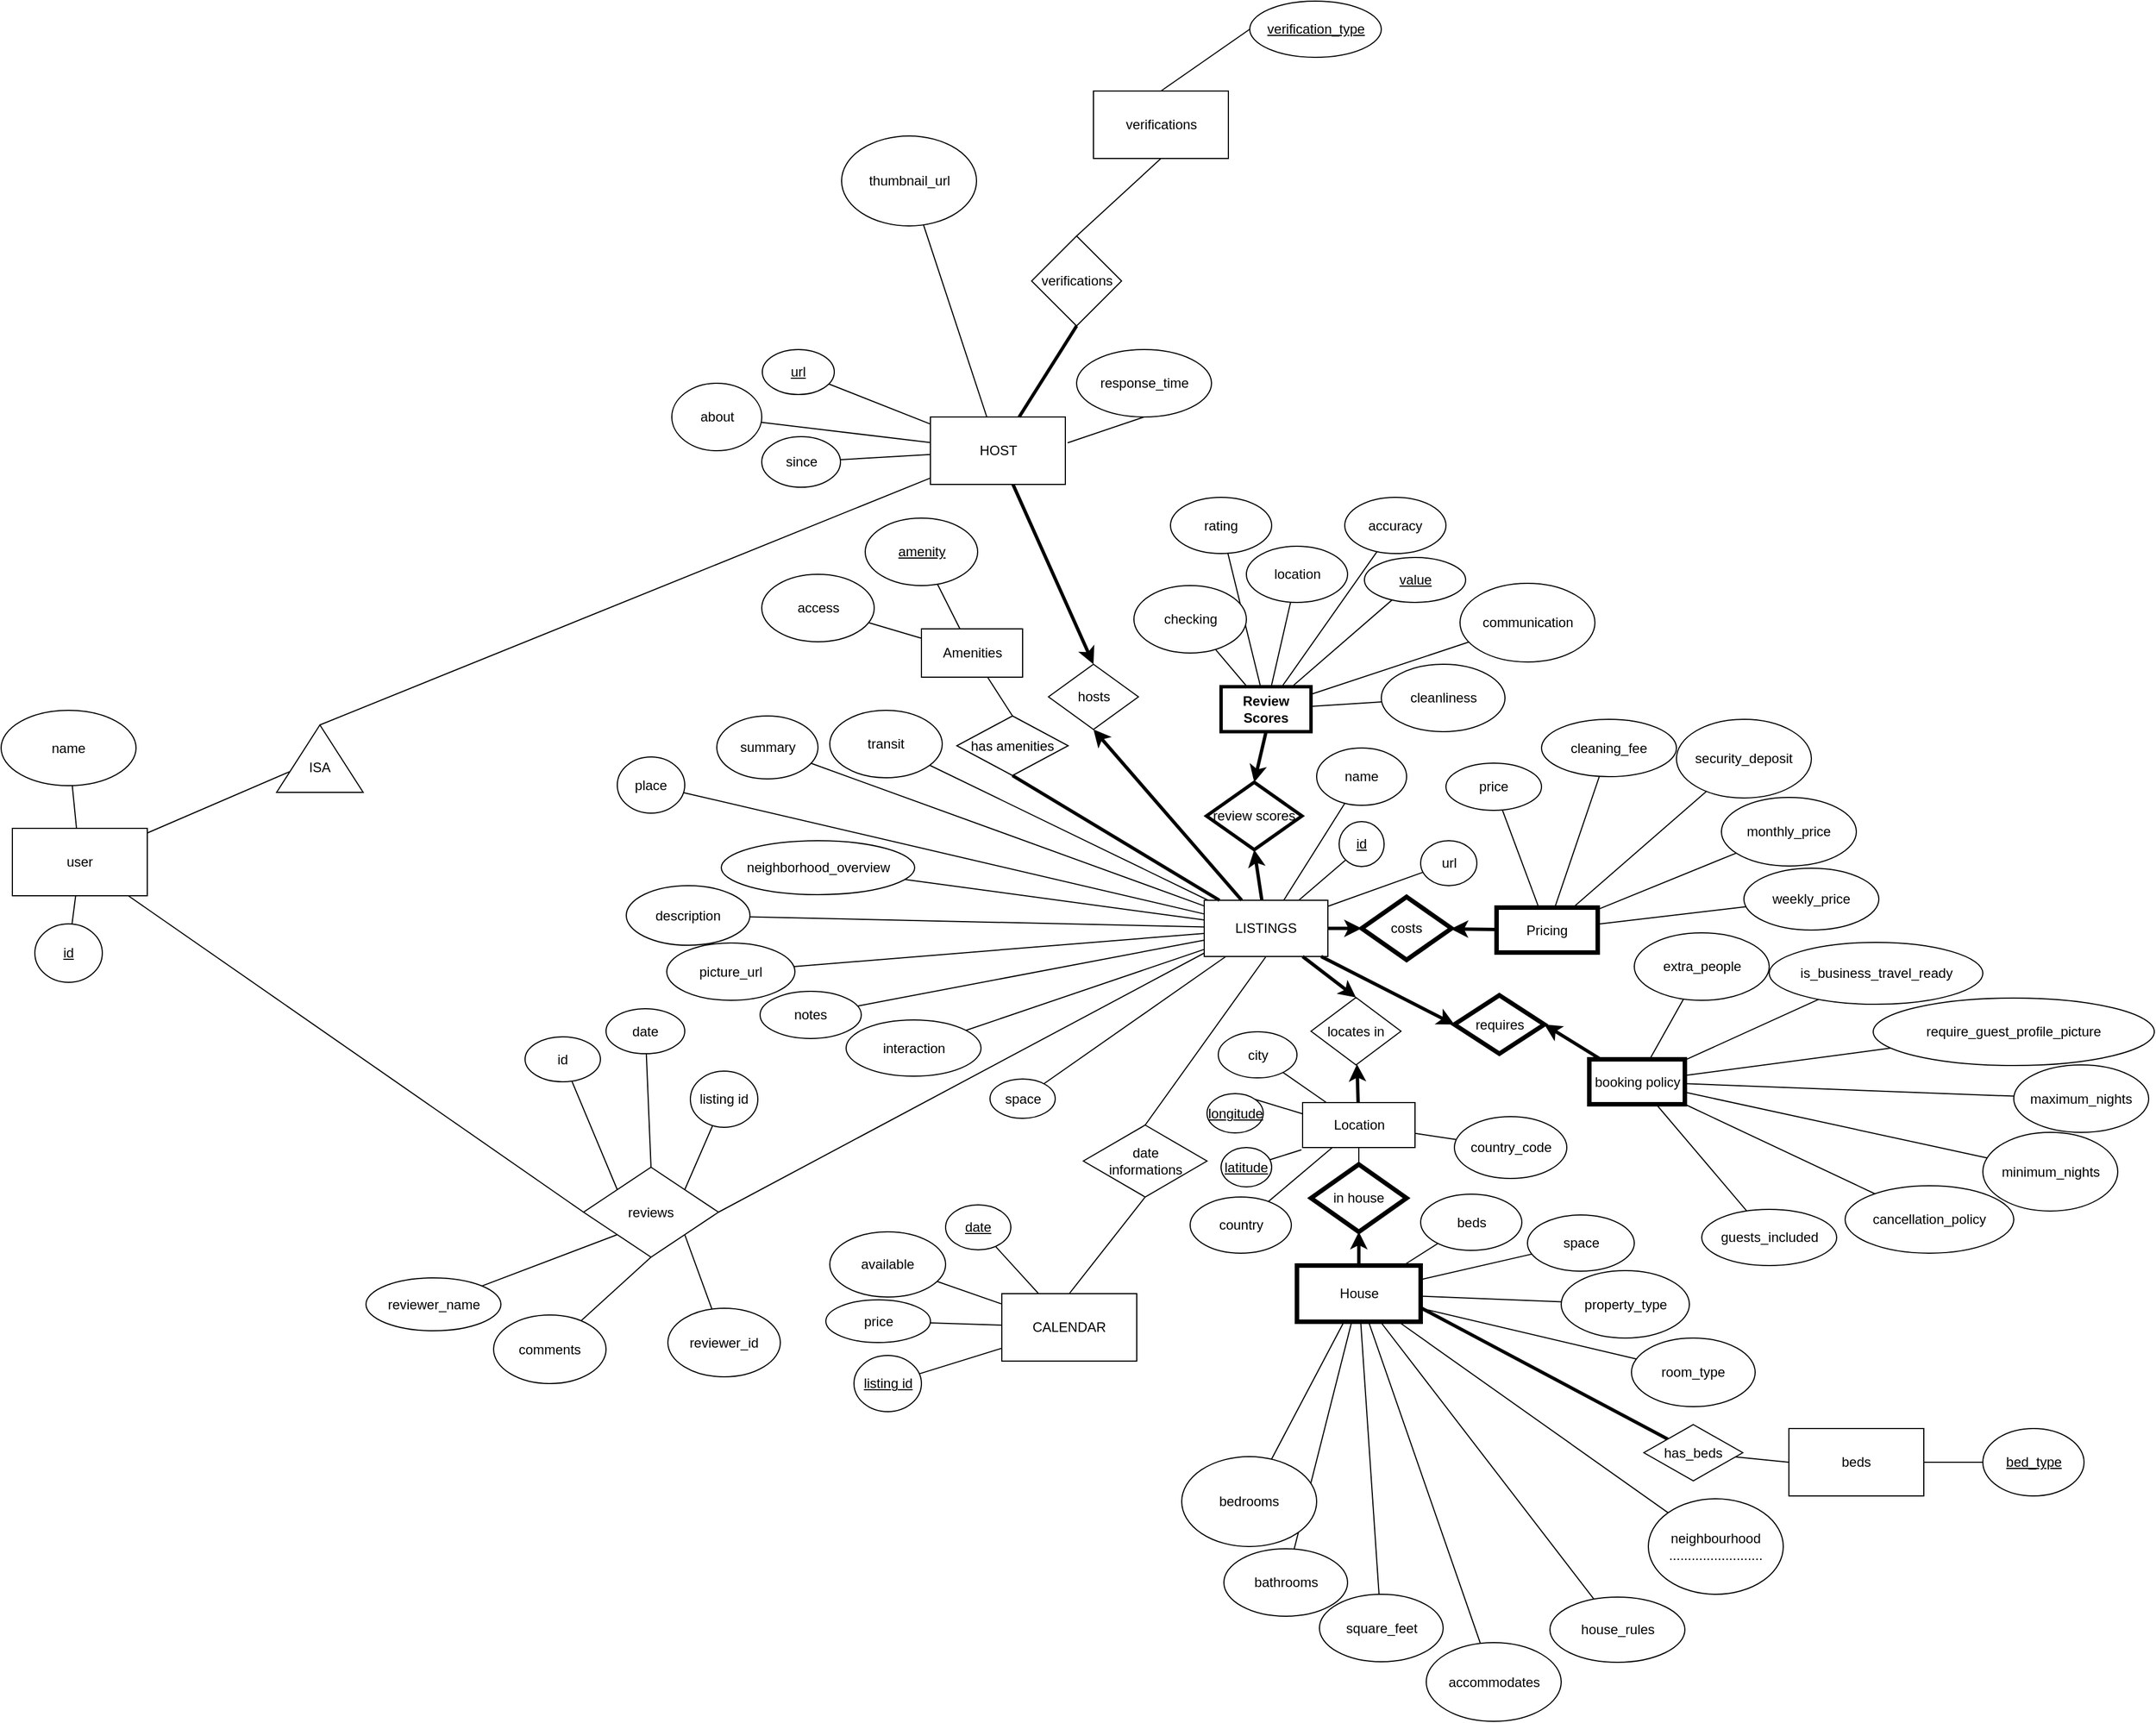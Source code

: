 <mxfile version="10.6.1" type="device"><diagram id="Sb2hm94JtKw6yarYtKVb" name="Page-1"><mxGraphModel dx="2490" dy="2062" grid="1" gridSize="10" guides="1" tooltips="1" connect="1" arrows="1" fold="1" page="1" pageScale="1" pageWidth="850" pageHeight="1100" math="0" shadow="0"><root><mxCell id="0"/><mxCell id="1" parent="0"/><mxCell id="3Y8_4ui53YauBu7AoE0o-1" value="&lt;div&gt;LISTINGS&lt;/div&gt;" style="rounded=0;whiteSpace=wrap;html=1;" parent="1" vertex="1"><mxGeometry x="380" y="260" width="110" height="50" as="geometry"/></mxCell><mxCell id="pMkWgqEI6XNS6bPsHEMN-4" style="rounded=0;orthogonalLoop=1;jettySize=auto;html=1;exitX=0.5;exitY=1;exitDx=0;exitDy=0;endArrow=none;endFill=0;jumpStyle=none;startArrow=classic;startFill=1;strokeWidth=3;" parent="1" source="3Y8_4ui53YauBu7AoE0o-4" target="3Y8_4ui53YauBu7AoE0o-1" edge="1"><mxGeometry relative="1" as="geometry"/></mxCell><mxCell id="3Y8_4ui53YauBu7AoE0o-4" value="review scores" style="rhombus;whiteSpace=wrap;html=1;strokeWidth=3;" parent="1" vertex="1"><mxGeometry x="382" y="155" width="85" height="60" as="geometry"/></mxCell><mxCell id="3Y8_4ui53YauBu7AoE0o-5" value="" style="endArrow=none;html=1;exitX=0.5;exitY=0;exitDx=0;exitDy=0;strokeWidth=3;startArrow=classic;startFill=1;" parent="1" source="3Y8_4ui53YauBu7AoE0o-4" edge="1"><mxGeometry width="50" height="50" relative="1" as="geometry"><mxPoint x="410" y="150" as="sourcePoint"/><mxPoint x="435" y="110" as="targetPoint"/></mxGeometry></mxCell><mxCell id="3Y8_4ui53YauBu7AoE0o-6" value="Review Scores" style="rounded=0;whiteSpace=wrap;html=1;fontStyle=1;strokeWidth=3;" parent="1" vertex="1"><mxGeometry x="395" y="70" width="80" height="40" as="geometry"/></mxCell><mxCell id="3Y8_4ui53YauBu7AoE0o-9" value="has amenities" style="rhombus;whiteSpace=wrap;html=1;strokeWidth=1;" parent="1" vertex="1"><mxGeometry x="160" y="96" width="99" height="53" as="geometry"/></mxCell><mxCell id="3Y8_4ui53YauBu7AoE0o-10" value="&lt;div&gt;Amenities&lt;/div&gt;" style="rounded=0;whiteSpace=wrap;html=1;strokeWidth=1;" parent="1" vertex="1"><mxGeometry x="128.5" y="18.5" width="90" height="43" as="geometry"/></mxCell><mxCell id="3Y8_4ui53YauBu7AoE0o-13" value="Location" style="rounded=0;whiteSpace=wrap;html=1;strokeWidth=1;" parent="1" vertex="1"><mxGeometry x="467.5" y="440" width="100" height="40" as="geometry"/></mxCell><mxCell id="3Y8_4ui53YauBu7AoE0o-14" value="locates in " style="rhombus;whiteSpace=wrap;html=1;strokeWidth=1;" parent="1" vertex="1"><mxGeometry x="475" y="346.5" width="80" height="60" as="geometry"/></mxCell><mxCell id="3Y8_4ui53YauBu7AoE0o-16" value="" style="endArrow=none;html=1;strokeWidth=1;entryX=0.5;entryY=1;entryDx=0;entryDy=0;exitX=0.5;exitY=0;exitDx=0;exitDy=0;" parent="1" source="3Y8_4ui53YauBu7AoE0o-17" target="3Y8_4ui53YauBu7AoE0o-13" edge="1"><mxGeometry width="50" height="50" relative="1" as="geometry"><mxPoint x="517.5" y="510" as="sourcePoint"/><mxPoint x="552.5" y="480" as="targetPoint"/></mxGeometry></mxCell><mxCell id="3Y8_4ui53YauBu7AoE0o-17" value="in house" style="rhombus;whiteSpace=wrap;html=1;strokeWidth=4;" parent="1" vertex="1"><mxGeometry x="475" y="495" width="85" height="60" as="geometry"/></mxCell><mxCell id="3Y8_4ui53YauBu7AoE0o-18" value="&lt;div&gt;House&lt;/div&gt;" style="rounded=0;whiteSpace=wrap;html=1;strokeWidth=4;" parent="1" vertex="1"><mxGeometry x="462.5" y="585" width="110" height="50" as="geometry"/></mxCell><mxCell id="3Y8_4ui53YauBu7AoE0o-21" value="costs" style="rhombus;whiteSpace=wrap;html=1;strokeWidth=4;" parent="1" vertex="1"><mxGeometry x="520" y="257" width="80" height="56" as="geometry"/></mxCell><mxCell id="3Y8_4ui53YauBu7AoE0o-23" value="Pricing" style="rounded=0;whiteSpace=wrap;html=1;strokeWidth=4;" parent="1" vertex="1"><mxGeometry x="640" y="266.5" width="90" height="40" as="geometry"/></mxCell><mxCell id="3Y8_4ui53YauBu7AoE0o-25" value="booking policy" style="rounded=0;whiteSpace=wrap;html=1;strokeWidth=4;" parent="1" vertex="1"><mxGeometry x="722.5" y="401.5" width="85" height="40" as="geometry"/></mxCell><mxCell id="3Y8_4ui53YauBu7AoE0o-26" value="requires" style="rhombus;whiteSpace=wrap;html=1;strokeWidth=4;" parent="1" vertex="1"><mxGeometry x="602.5" y="344.5" width="80" height="52" as="geometry"/></mxCell><mxCell id="3Y8_4ui53YauBu7AoE0o-28" value="&lt;u&gt;id&lt;/u&gt;" style="ellipse;whiteSpace=wrap;html=1;strokeWidth=1;" parent="1" vertex="1"><mxGeometry x="500" y="190" width="40" height="40" as="geometry"/></mxCell><mxCell id="3Y8_4ui53YauBu7AoE0o-30" value="&lt;u&gt;longitude&lt;/u&gt;" style="ellipse;whiteSpace=wrap;html=1;strokeWidth=1;" parent="1" vertex="1"><mxGeometry x="382.5" y="432" width="50" height="35" as="geometry"/></mxCell><mxCell id="3Y8_4ui53YauBu7AoE0o-31" value="&lt;u&gt;latitude&lt;/u&gt;" style="ellipse;whiteSpace=wrap;html=1;strokeWidth=1;direction=west;" parent="1" vertex="1"><mxGeometry x="395" y="480" width="45" height="35" as="geometry"/></mxCell><mxCell id="3Y8_4ui53YauBu7AoE0o-32" value="" style="endArrow=none;html=1;strokeWidth=1;entryX=-0.01;entryY=1.05;entryDx=0;entryDy=0;entryPerimeter=0;" parent="1" source="3Y8_4ui53YauBu7AoE0o-31" target="3Y8_4ui53YauBu7AoE0o-13" edge="1"><mxGeometry width="50" height="50" relative="1" as="geometry"><mxPoint x="422.5" y="482" as="sourcePoint"/><mxPoint x="457.5" y="445" as="targetPoint"/></mxGeometry></mxCell><mxCell id="3Y8_4ui53YauBu7AoE0o-33" value="" style="endArrow=none;html=1;strokeWidth=1;exitX=1;exitY=0;exitDx=0;exitDy=0;entryX=0;entryY=0.25;entryDx=0;entryDy=0;" parent="1" source="3Y8_4ui53YauBu7AoE0o-30" target="3Y8_4ui53YauBu7AoE0o-13" edge="1"><mxGeometry width="50" height="50" relative="1" as="geometry"><mxPoint x="422.5" y="448.5" as="sourcePoint"/><mxPoint x="472.5" y="455.5" as="targetPoint"/></mxGeometry></mxCell><mxCell id="yschK1UoGV2is9ygrEaI-10" value="" style="endArrow=none;html=1;" parent="1" source="MtLvLZZZvxWfJzawTZbP-3" target="3Y8_4ui53YauBu7AoE0o-1" edge="1"><mxGeometry width="50" height="50" relative="1" as="geometry"><mxPoint x="-48.824" y="168.588" as="sourcePoint"/><mxPoint x="380" y="310" as="targetPoint"/></mxGeometry></mxCell><mxCell id="yschK1UoGV2is9ygrEaI-11" value="" style="endArrow=none;html=1;exitX=1;exitY=0.5;exitDx=0;exitDy=0;" parent="1" source="YWQ0wMCnn1SONt9I-5uw-248" edge="1"><mxGeometry width="50" height="50" relative="1" as="geometry"><mxPoint x="123.667" y="440.333" as="sourcePoint"/><mxPoint x="380" y="307" as="targetPoint"/></mxGeometry></mxCell><mxCell id="yschK1UoGV2is9ygrEaI-21" value="&lt;div&gt;&lt;span&gt;listing id&lt;/span&gt;&lt;br&gt;&lt;/div&gt;" style="ellipse;whiteSpace=wrap;html=1;" parent="1" vertex="1"><mxGeometry x="-77" y="412" width="60" height="50" as="geometry"/></mxCell><mxCell id="yschK1UoGV2is9ygrEaI-22" value="" style="endArrow=none;html=1;exitX=1;exitY=0;exitDx=0;exitDy=0;" parent="1" source="YWQ0wMCnn1SONt9I-5uw-248" target="yschK1UoGV2is9ygrEaI-21" edge="1"><mxGeometry width="50" height="50" relative="1" as="geometry"><mxPoint x="-67" y="510" as="sourcePoint"/><mxPoint x="-78" y="443.5" as="targetPoint"/></mxGeometry></mxCell><mxCell id="yschK1UoGV2is9ygrEaI-36" value="" style="endArrow=none;html=1;strokeWidth=1;exitX=0.5;exitY=0;exitDx=0;exitDy=0;entryX=0.5;entryY=1;entryDx=0;entryDy=0;" parent="1" source="yschK1UoGV2is9ygrEaI-37" target="3Y8_4ui53YauBu7AoE0o-1" edge="1"><mxGeometry width="50" height="50" relative="1" as="geometry"><mxPoint x="340" y="450" as="sourcePoint"/><mxPoint x="420" y="330" as="targetPoint"/></mxGeometry></mxCell><mxCell id="yschK1UoGV2is9ygrEaI-37" value="&lt;div&gt;date&lt;/div&gt;&lt;div&gt;informations&lt;br&gt;&lt;/div&gt;" style="rhombus;whiteSpace=wrap;html=1;rotation=0;" parent="1" vertex="1"><mxGeometry x="272.5" y="460" width="110" height="64" as="geometry"/></mxCell><mxCell id="yschK1UoGV2is9ygrEaI-38" value="" style="endArrow=none;html=1;strokeWidth=1;entryX=0.5;entryY=1;entryDx=0;entryDy=0;" parent="1" target="yschK1UoGV2is9ygrEaI-37" edge="1"><mxGeometry width="50" height="50" relative="1" as="geometry"><mxPoint x="260" y="610" as="sourcePoint"/><mxPoint x="300" y="560" as="targetPoint"/></mxGeometry></mxCell><mxCell id="yschK1UoGV2is9ygrEaI-39" value="CALENDAR" style="rounded=0;whiteSpace=wrap;html=1;strokeWidth=1;" parent="1" vertex="1"><mxGeometry x="200" y="610" width="120" height="60" as="geometry"/></mxCell><mxCell id="yschK1UoGV2is9ygrEaI-40" value="&lt;div&gt;&lt;span&gt;&lt;u&gt;listing id&lt;/u&gt;&lt;/span&gt;&lt;br&gt;&lt;/div&gt;" style="ellipse;whiteSpace=wrap;html=1;" parent="1" vertex="1"><mxGeometry x="68.5" y="665" width="60" height="50" as="geometry"/></mxCell><mxCell id="yschK1UoGV2is9ygrEaI-41" value="" style="endArrow=none;html=1;strokeWidth=1;" parent="1" source="yschK1UoGV2is9ygrEaI-39" target="yschK1UoGV2is9ygrEaI-40" edge="1"><mxGeometry width="50" height="50" relative="1" as="geometry"><mxPoint x="360" y="780" as="sourcePoint"/><mxPoint x="410" y="730" as="targetPoint"/></mxGeometry></mxCell><mxCell id="yschK1UoGV2is9ygrEaI-44" value="&lt;u&gt;date&lt;/u&gt;" style="ellipse;whiteSpace=wrap;html=1;strokeWidth=1;" parent="1" vertex="1"><mxGeometry x="150" y="531" width="58" height="40" as="geometry"/></mxCell><mxCell id="yschK1UoGV2is9ygrEaI-45" value="" style="endArrow=none;html=1;strokeWidth=1;" parent="1" source="yschK1UoGV2is9ygrEaI-44" target="yschK1UoGV2is9ygrEaI-39" edge="1"><mxGeometry width="50" height="50" relative="1" as="geometry"><mxPoint x="310" y="750" as="sourcePoint"/><mxPoint x="360" y="700" as="targetPoint"/></mxGeometry></mxCell><mxCell id="YWQ0wMCnn1SONt9I-5uw-1" value="&lt;u&gt;amenity&lt;/u&gt;" style="ellipse;whiteSpace=wrap;html=1;" parent="1" vertex="1"><mxGeometry x="78.5" y="-80" width="100" height="60" as="geometry"/></mxCell><mxCell id="YWQ0wMCnn1SONt9I-5uw-2" value="" style="endArrow=none;html=1;strokeWidth=1;" parent="1" source="YWQ0wMCnn1SONt9I-5uw-1" target="3Y8_4ui53YauBu7AoE0o-10" edge="1"><mxGeometry width="50" height="50" relative="1" as="geometry"><mxPoint x="-164.5" y="459" as="sourcePoint"/><mxPoint x="260.204" y="54" as="targetPoint"/></mxGeometry></mxCell><mxCell id="YWQ0wMCnn1SONt9I-5uw-3" value="rating" style="ellipse;whiteSpace=wrap;html=1;" parent="1" vertex="1"><mxGeometry x="350" y="-98.5" width="90" height="50" as="geometry"/></mxCell><mxCell id="YWQ0wMCnn1SONt9I-5uw-4" value="" style="endArrow=none;html=1;" parent="1" source="YWQ0wMCnn1SONt9I-5uw-3" target="3Y8_4ui53YauBu7AoE0o-6" edge="1"><mxGeometry width="50" height="50" relative="1" as="geometry"><mxPoint x="685" y="87" as="sourcePoint"/><mxPoint x="695" y="-61.676" as="targetPoint"/></mxGeometry></mxCell><mxCell id="YWQ0wMCnn1SONt9I-5uw-5" value="accuracy" style="ellipse;whiteSpace=wrap;html=1;" parent="1" vertex="1"><mxGeometry x="505" y="-98.5" width="90" height="50" as="geometry"/></mxCell><mxCell id="YWQ0wMCnn1SONt9I-5uw-6" value="" style="endArrow=none;html=1;" parent="1" source="YWQ0wMCnn1SONt9I-5uw-5" target="3Y8_4ui53YauBu7AoE0o-6" edge="1"><mxGeometry width="50" height="50" relative="1" as="geometry"><mxPoint x="455" y="267" as="sourcePoint"/><mxPoint x="737.727" y="-50" as="targetPoint"/></mxGeometry></mxCell><mxCell id="YWQ0wMCnn1SONt9I-5uw-7" value="checking" style="ellipse;whiteSpace=wrap;html=1;" parent="1" vertex="1"><mxGeometry x="317.5" y="-20" width="100" height="60" as="geometry"/></mxCell><mxCell id="YWQ0wMCnn1SONt9I-5uw-8" value="" style="endArrow=none;html=1;" parent="1" source="YWQ0wMCnn1SONt9I-5uw-7" target="3Y8_4ui53YauBu7AoE0o-6" edge="1"><mxGeometry width="50" height="50" relative="1" as="geometry"><mxPoint x="455" y="287" as="sourcePoint"/><mxPoint x="695" y="-83.243" as="targetPoint"/></mxGeometry></mxCell><mxCell id="YWQ0wMCnn1SONt9I-5uw-9" value="location" style="ellipse;whiteSpace=wrap;html=1;" parent="1" vertex="1"><mxGeometry x="417.5" y="-55" width="90" height="50" as="geometry"/></mxCell><mxCell id="YWQ0wMCnn1SONt9I-5uw-10" value="" style="endArrow=none;html=1;strokeWidth=1;" parent="1" source="3Y8_4ui53YauBu7AoE0o-6" target="YWQ0wMCnn1SONt9I-5uw-9" edge="1"><mxGeometry width="50" height="50" relative="1" as="geometry"><mxPoint x="714.826" y="-50" as="sourcePoint"/><mxPoint x="615" y="267" as="targetPoint"/></mxGeometry></mxCell><mxCell id="YWQ0wMCnn1SONt9I-5uw-20" value="cleanliness" style="ellipse;whiteSpace=wrap;html=1;" parent="1" vertex="1"><mxGeometry x="537.5" y="50" width="110" height="60" as="geometry"/></mxCell><mxCell id="YWQ0wMCnn1SONt9I-5uw-21" value="" style="endArrow=none;html=1;" parent="1" source="3Y8_4ui53YauBu7AoE0o-6" target="YWQ0wMCnn1SONt9I-5uw-20" edge="1"><mxGeometry width="50" height="50" relative="1" as="geometry"><mxPoint x="40.02" y="520" as="sourcePoint"/><mxPoint x="-211" y="787" as="targetPoint"/></mxGeometry></mxCell><mxCell id="YWQ0wMCnn1SONt9I-5uw-22" value="communication" style="ellipse;whiteSpace=wrap;html=1;" parent="1" vertex="1"><mxGeometry x="607.5" y="-22" width="120" height="70" as="geometry"/></mxCell><mxCell id="YWQ0wMCnn1SONt9I-5uw-23" value="" style="endArrow=none;html=1;" parent="1" source="3Y8_4ui53YauBu7AoE0o-6" target="YWQ0wMCnn1SONt9I-5uw-22" edge="1"><mxGeometry width="50" height="50" relative="1" as="geometry"><mxPoint x="68.135" y="520" as="sourcePoint"/><mxPoint x="129" y="667" as="targetPoint"/></mxGeometry></mxCell><mxCell id="YWQ0wMCnn1SONt9I-5uw-24" value="&lt;u&gt;value&lt;/u&gt;" style="ellipse;whiteSpace=wrap;html=1;" parent="1" vertex="1"><mxGeometry x="522.5" y="-45" width="90" height="40" as="geometry"/></mxCell><mxCell id="YWQ0wMCnn1SONt9I-5uw-25" value="" style="endArrow=none;html=1;strokeWidth=1;" parent="1" source="YWQ0wMCnn1SONt9I-5uw-24" target="3Y8_4ui53YauBu7AoE0o-6" edge="1"><mxGeometry width="50" height="50" relative="1" as="geometry"><mxPoint x="-151" y="887" as="sourcePoint"/><mxPoint x="99" y="507.381" as="targetPoint"/></mxGeometry></mxCell><mxCell id="YWQ0wMCnn1SONt9I-5uw-26" value="is_business_travel_ready" style="ellipse;whiteSpace=wrap;html=1;" parent="1" vertex="1"><mxGeometry x="882.5" y="297.5" width="190" height="55" as="geometry"/></mxCell><mxCell id="YWQ0wMCnn1SONt9I-5uw-27" value="" style="endArrow=none;html=1;strokeWidth=1;" parent="1" source="3Y8_4ui53YauBu7AoE0o-25" target="YWQ0wMCnn1SONt9I-5uw-26" edge="1"><mxGeometry width="50" height="50" relative="1" as="geometry"><mxPoint x="1240" y="529.796" as="sourcePoint"/><mxPoint x="445" y="876" as="targetPoint"/></mxGeometry></mxCell><mxCell id="YWQ0wMCnn1SONt9I-5uw-28" value="cancellation_policy" style="ellipse;whiteSpace=wrap;html=1;" parent="1" vertex="1"><mxGeometry x="950" y="514" width="150" height="60" as="geometry"/></mxCell><mxCell id="YWQ0wMCnn1SONt9I-5uw-29" value="" style="endArrow=none;html=1;strokeWidth=1;" parent="1" source="3Y8_4ui53YauBu7AoE0o-25" target="YWQ0wMCnn1SONt9I-5uw-28" edge="1"><mxGeometry width="50" height="50" relative="1" as="geometry"><mxPoint x="1253.302" y="533" as="sourcePoint"/><mxPoint x="445" y="946" as="targetPoint"/></mxGeometry></mxCell><mxCell id="YWQ0wMCnn1SONt9I-5uw-30" value="require_guest_profile_picture" style="ellipse;whiteSpace=wrap;html=1;" parent="1" vertex="1"><mxGeometry x="975" y="347" width="250" height="60" as="geometry"/></mxCell><mxCell id="YWQ0wMCnn1SONt9I-5uw-31" value="" style="endArrow=none;html=1;strokeWidth=1;" parent="1" source="3Y8_4ui53YauBu7AoE0o-25" target="YWQ0wMCnn1SONt9I-5uw-30" edge="1"><mxGeometry width="50" height="50" relative="1" as="geometry"><mxPoint x="1242.14" y="533" as="sourcePoint"/><mxPoint x="445" y="946" as="targetPoint"/></mxGeometry></mxCell><mxCell id="YWQ0wMCnn1SONt9I-5uw-33" value="weekly_price" style="ellipse;whiteSpace=wrap;html=1;" parent="1" vertex="1"><mxGeometry x="860" y="231.5" width="120" height="55" as="geometry"/></mxCell><mxCell id="YWQ0wMCnn1SONt9I-5uw-34" value="" style="endArrow=none;html=1;strokeWidth=1;" parent="1" source="YWQ0wMCnn1SONt9I-5uw-33" target="3Y8_4ui53YauBu7AoE0o-23" edge="1"><mxGeometry width="50" height="50" relative="1" as="geometry"><mxPoint x="900" y="192" as="sourcePoint"/><mxPoint x="801.972" y="149" as="targetPoint"/></mxGeometry></mxCell><mxCell id="YWQ0wMCnn1SONt9I-5uw-35" value="monthly_price" style="ellipse;whiteSpace=wrap;html=1;" parent="1" vertex="1"><mxGeometry x="840" y="168.5" width="120" height="61" as="geometry"/></mxCell><mxCell id="YWQ0wMCnn1SONt9I-5uw-36" value="" style="endArrow=none;html=1;strokeWidth=1;" parent="1" source="YWQ0wMCnn1SONt9I-5uw-35" target="3Y8_4ui53YauBu7AoE0o-23" edge="1"><mxGeometry width="50" height="50" relative="1" as="geometry"><mxPoint x="860" y="72" as="sourcePoint"/><mxPoint x="830" y="149" as="targetPoint"/></mxGeometry></mxCell><mxCell id="YWQ0wMCnn1SONt9I-5uw-37" value="security_deposit" style="ellipse;whiteSpace=wrap;html=1;" parent="1" vertex="1"><mxGeometry x="800" y="99" width="120" height="70" as="geometry"/></mxCell><mxCell id="YWQ0wMCnn1SONt9I-5uw-38" value="" style="endArrow=none;html=1;strokeWidth=1;" parent="1" source="3Y8_4ui53YauBu7AoE0o-23" target="YWQ0wMCnn1SONt9I-5uw-37" edge="1"><mxGeometry width="50" height="50" relative="1" as="geometry"><mxPoint x="850" y="124.863" as="sourcePoint"/><mxPoint x="890" y="-28" as="targetPoint"/></mxGeometry></mxCell><mxCell id="YWQ0wMCnn1SONt9I-5uw-39" value="cleaning_fee" style="ellipse;whiteSpace=wrap;html=1;" parent="1" vertex="1"><mxGeometry x="680" y="99" width="120" height="51" as="geometry"/></mxCell><mxCell id="YWQ0wMCnn1SONt9I-5uw-40" value="" style="endArrow=none;html=1;strokeWidth=1;" parent="1" source="3Y8_4ui53YauBu7AoE0o-23" target="YWQ0wMCnn1SONt9I-5uw-39" edge="1"><mxGeometry width="50" height="50" relative="1" as="geometry"><mxPoint x="817.569" y="99" as="sourcePoint"/><mxPoint x="850" y="-58" as="targetPoint"/></mxGeometry></mxCell><mxCell id="YWQ0wMCnn1SONt9I-5uw-41" value="&lt;div&gt;price&lt;/div&gt;" style="ellipse;whiteSpace=wrap;html=1;" parent="1" vertex="1"><mxGeometry x="595" y="138" width="85" height="42" as="geometry"/></mxCell><mxCell id="YWQ0wMCnn1SONt9I-5uw-42" value="" style="endArrow=none;html=1;strokeWidth=1;" parent="1" source="YWQ0wMCnn1SONt9I-5uw-41" target="3Y8_4ui53YauBu7AoE0o-23" edge="1"><mxGeometry width="50" height="50" relative="1" as="geometry"><mxPoint x="742.5" y="192" as="sourcePoint"/><mxPoint x="642.059" y="139" as="targetPoint"/><Array as="points"/></mxGeometry></mxCell><mxCell id="YWQ0wMCnn1SONt9I-5uw-44" value="" style="endArrow=none;html=1;strokeWidth=1;" parent="1" source="3Y8_4ui53YauBu7AoE0o-18" target="YWQ0wMCnn1SONt9I-5uw-45" edge="1"><mxGeometry width="50" height="50" relative="1" as="geometry"><mxPoint x="632.922" y="937.5" as="sourcePoint"/><mxPoint x="488" y="1167.5" as="targetPoint"/></mxGeometry></mxCell><mxCell id="YWQ0wMCnn1SONt9I-5uw-45" value="property_type" style="ellipse;whiteSpace=wrap;html=1;" parent="1" vertex="1"><mxGeometry x="697.5" y="589.5" width="114" height="60" as="geometry"/></mxCell><mxCell id="YWQ0wMCnn1SONt9I-5uw-46" value="room_type" style="ellipse;whiteSpace=wrap;html=1;" parent="1" vertex="1"><mxGeometry x="760" y="649.5" width="110" height="61" as="geometry"/></mxCell><mxCell id="YWQ0wMCnn1SONt9I-5uw-47" value="" style="endArrow=none;html=1;strokeWidth=1;" parent="1" source="YWQ0wMCnn1SONt9I-5uw-46" target="3Y8_4ui53YauBu7AoE0o-18" edge="1"><mxGeometry width="50" height="50" relative="1" as="geometry"><mxPoint x="518" y="987.5" as="sourcePoint"/><mxPoint x="615.667" y="937.5" as="targetPoint"/></mxGeometry></mxCell><mxCell id="YWQ0wMCnn1SONt9I-5uw-48" value="accommodates" style="ellipse;whiteSpace=wrap;html=1;" parent="1" vertex="1"><mxGeometry x="577.5" y="920.5" width="120" height="70" as="geometry"/></mxCell><mxCell id="YWQ0wMCnn1SONt9I-5uw-49" value="" style="endArrow=none;html=1;strokeWidth=1;" parent="1" source="YWQ0wMCnn1SONt9I-5uw-48" target="3Y8_4ui53YauBu7AoE0o-18" edge="1"><mxGeometry width="50" height="50" relative="1" as="geometry"><mxPoint x="448" y="1097.5" as="sourcePoint"/><mxPoint x="623.844" y="877.5" as="targetPoint"/></mxGeometry></mxCell><mxCell id="YWQ0wMCnn1SONt9I-5uw-50" value="bathrooms" style="ellipse;whiteSpace=wrap;html=1;" parent="1" vertex="1"><mxGeometry x="397.5" y="837" width="110" height="60" as="geometry"/></mxCell><mxCell id="YWQ0wMCnn1SONt9I-5uw-51" value="" style="endArrow=none;html=1;strokeWidth=1;" parent="1" source="YWQ0wMCnn1SONt9I-5uw-50" target="3Y8_4ui53YauBu7AoE0o-18" edge="1"><mxGeometry width="50" height="50" relative="1" as="geometry"><mxPoint x="468" y="1107.5" as="sourcePoint"/><mxPoint x="591.959" y="877.5" as="targetPoint"/></mxGeometry></mxCell><mxCell id="YWQ0wMCnn1SONt9I-5uw-52" value="bedrooms" style="ellipse;whiteSpace=wrap;html=1;" parent="1" vertex="1"><mxGeometry x="360" y="755" width="120" height="80" as="geometry"/></mxCell><mxCell id="YWQ0wMCnn1SONt9I-5uw-53" value="" style="endArrow=none;html=1;strokeWidth=1;" parent="1" source="3Y8_4ui53YauBu7AoE0o-18" target="YWQ0wMCnn1SONt9I-5uw-52" edge="1"><mxGeometry width="50" height="50" relative="1" as="geometry"><mxPoint x="554" y="891.5" as="sourcePoint"/><mxPoint x="488" y="1267.5" as="targetPoint"/></mxGeometry></mxCell><mxCell id="YWQ0wMCnn1SONt9I-5uw-54" value="beds" style="ellipse;whiteSpace=wrap;html=1;" parent="1" vertex="1"><mxGeometry x="572.5" y="521.5" width="90" height="50" as="geometry"/></mxCell><mxCell id="YWQ0wMCnn1SONt9I-5uw-55" value="" style="endArrow=none;html=1;strokeWidth=1;" parent="1" source="3Y8_4ui53YauBu7AoE0o-18" target="YWQ0wMCnn1SONt9I-5uw-54" edge="1"><mxGeometry width="50" height="50" relative="1" as="geometry"><mxPoint x="563.513" y="937.5" as="sourcePoint"/><mxPoint x="458" y="1167.5" as="targetPoint"/></mxGeometry></mxCell><mxCell id="w01wp6XZpebHkLyMNTKt-23" style="edgeStyle=none;rounded=0;jumpSize=6;orthogonalLoop=1;jettySize=auto;html=1;entryX=1;entryY=0.5;entryDx=0;entryDy=0;startArrow=none;startFill=0;endArrow=none;endFill=0;strokeWidth=1;" parent="1" source="YWQ0wMCnn1SONt9I-5uw-56" target="w01wp6XZpebHkLyMNTKt-22" edge="1"><mxGeometry relative="1" as="geometry"/></mxCell><mxCell id="YWQ0wMCnn1SONt9I-5uw-56" value="&lt;u&gt;bed_type&lt;/u&gt;" style="ellipse;whiteSpace=wrap;html=1;" parent="1" vertex="1"><mxGeometry x="1072.5" y="730" width="90" height="60" as="geometry"/></mxCell><mxCell id="YWQ0wMCnn1SONt9I-5uw-58" value="square_feet" style="ellipse;whiteSpace=wrap;html=1;" parent="1" vertex="1"><mxGeometry x="482.5" y="877.5" width="110" height="60" as="geometry"/></mxCell><mxCell id="YWQ0wMCnn1SONt9I-5uw-59" value="" style="endArrow=none;html=1;strokeWidth=1;" parent="1" source="3Y8_4ui53YauBu7AoE0o-18" target="YWQ0wMCnn1SONt9I-5uw-58" edge="1"><mxGeometry width="50" height="50" relative="1" as="geometry"><mxPoint x="554" y="920.065" as="sourcePoint"/><mxPoint x="488" y="1157.5" as="targetPoint"/></mxGeometry></mxCell><mxCell id="YWQ0wMCnn1SONt9I-5uw-62" value="city" style="ellipse;whiteSpace=wrap;html=1;" parent="1" vertex="1"><mxGeometry x="392.5" y="377" width="70" height="41" as="geometry"/></mxCell><mxCell id="YWQ0wMCnn1SONt9I-5uw-63" value="" style="endArrow=none;html=1;strokeWidth=1;" parent="1" source="3Y8_4ui53YauBu7AoE0o-13" target="YWQ0wMCnn1SONt9I-5uw-62" edge="1"><mxGeometry width="50" height="50" relative="1" as="geometry"><mxPoint x="1050" y="798.095" as="sourcePoint"/><mxPoint x="1030" y="1336" as="targetPoint"/></mxGeometry></mxCell><mxCell id="YWQ0wMCnn1SONt9I-5uw-64" value="country_code" style="ellipse;whiteSpace=wrap;html=1;" parent="1" vertex="1"><mxGeometry x="602.5" y="452.5" width="100" height="55" as="geometry"/></mxCell><mxCell id="YWQ0wMCnn1SONt9I-5uw-65" value="" style="endArrow=none;html=1;strokeWidth=1;" parent="1" source="YWQ0wMCnn1SONt9I-5uw-64" target="3Y8_4ui53YauBu7AoE0o-13" edge="1"><mxGeometry width="50" height="50" relative="1" as="geometry"><mxPoint x="850" y="1386" as="sourcePoint"/><mxPoint x="1020.537" y="828" as="targetPoint"/></mxGeometry></mxCell><mxCell id="YWQ0wMCnn1SONt9I-5uw-66" value="country" style="ellipse;whiteSpace=wrap;html=1;" parent="1" vertex="1"><mxGeometry x="367.5" y="524" width="90" height="50" as="geometry"/></mxCell><mxCell id="YWQ0wMCnn1SONt9I-5uw-67" value="" style="endArrow=none;html=1;strokeWidth=1;" parent="1" source="YWQ0wMCnn1SONt9I-5uw-66" target="3Y8_4ui53YauBu7AoE0o-13" edge="1"><mxGeometry width="50" height="50" relative="1" as="geometry"><mxPoint x="860" y="1386" as="sourcePoint"/><mxPoint x="960" y="796.7" as="targetPoint"/></mxGeometry></mxCell><mxCell id="YWQ0wMCnn1SONt9I-5uw-72" value="&lt;div&gt;neighbourhood&lt;/div&gt;&lt;div&gt;.........................&lt;/div&gt;" style="ellipse;whiteSpace=wrap;html=1;" parent="1" vertex="1"><mxGeometry x="775" y="792.5" width="120" height="85" as="geometry"/></mxCell><mxCell id="YWQ0wMCnn1SONt9I-5uw-74" value="" style="endArrow=none;html=1;strokeWidth=1;" parent="1" source="3Y8_4ui53YauBu7AoE0o-18" target="YWQ0wMCnn1SONt9I-5uw-72" edge="1"><mxGeometry width="50" height="50" relative="1" as="geometry"><mxPoint x="1000.914" y="778" as="sourcePoint"/><mxPoint x="1020" y="1336" as="targetPoint"/></mxGeometry></mxCell><mxCell id="YWQ0wMCnn1SONt9I-5uw-75" value="name" style="ellipse;whiteSpace=wrap;html=1;" parent="1" vertex="1"><mxGeometry x="480" y="124.5" width="80" height="51" as="geometry"/></mxCell><mxCell id="YWQ0wMCnn1SONt9I-5uw-76" value="" style="endArrow=none;html=1;strokeWidth=1;" parent="1" source="3Y8_4ui53YauBu7AoE0o-1" target="YWQ0wMCnn1SONt9I-5uw-75" edge="1"><mxGeometry width="50" height="50" relative="1" as="geometry"><mxPoint x="272.646" y="390" as="sourcePoint"/><mxPoint x="500" y="460" as="targetPoint"/></mxGeometry></mxCell><mxCell id="YWQ0wMCnn1SONt9I-5uw-77" value="url" style="ellipse;whiteSpace=wrap;html=1;" parent="1" vertex="1"><mxGeometry x="572.5" y="207" width="50" height="40" as="geometry"/></mxCell><mxCell id="YWQ0wMCnn1SONt9I-5uw-78" value="" style="endArrow=none;html=1;strokeWidth=1;" parent="1" source="YWQ0wMCnn1SONt9I-5uw-77" target="3Y8_4ui53YauBu7AoE0o-1" edge="1"><mxGeometry width="50" height="50" relative="1" as="geometry"><mxPoint x="-120" y="890" as="sourcePoint"/><mxPoint x="234" y="390" as="targetPoint"/></mxGeometry></mxCell><mxCell id="YWQ0wMCnn1SONt9I-5uw-81" value="" style="endArrow=none;html=1;exitX=0;exitY=1;exitDx=0;exitDy=0;" parent="1" source="3Y8_4ui53YauBu7AoE0o-28" target="3Y8_4ui53YauBu7AoE0o-1" edge="1"><mxGeometry width="50" height="50" relative="1" as="geometry"><mxPoint x="120" y="980" as="sourcePoint"/><mxPoint x="170" y="930" as="targetPoint"/></mxGeometry></mxCell><mxCell id="YWQ0wMCnn1SONt9I-5uw-83" value="" style="endArrow=classic;html=1;strokeWidth=3;" parent="1" source="3Y8_4ui53YauBu7AoE0o-18" target="3Y8_4ui53YauBu7AoE0o-17" edge="1"><mxGeometry width="50" height="50" relative="1" as="geometry"><mxPoint x="560" y="590" as="sourcePoint"/><mxPoint x="610" y="540" as="targetPoint"/></mxGeometry></mxCell><mxCell id="YWQ0wMCnn1SONt9I-5uw-84" value="" style="endArrow=classic;html=1;strokeWidth=3;" parent="1" source="3Y8_4ui53YauBu7AoE0o-13" target="3Y8_4ui53YauBu7AoE0o-14" edge="1"><mxGeometry width="50" height="50" relative="1" as="geometry"><mxPoint x="570" y="430" as="sourcePoint"/><mxPoint x="620" y="380" as="targetPoint"/></mxGeometry></mxCell><mxCell id="YWQ0wMCnn1SONt9I-5uw-85" value="" style="endArrow=classic;html=1;strokeWidth=3;entryX=1;entryY=0.5;entryDx=0;entryDy=0;" parent="1" source="3Y8_4ui53YauBu7AoE0o-25" target="3Y8_4ui53YauBu7AoE0o-26" edge="1"><mxGeometry width="50" height="50" relative="1" as="geometry"><mxPoint x="740" y="550" as="sourcePoint"/><mxPoint x="790" y="500" as="targetPoint"/></mxGeometry></mxCell><mxCell id="YWQ0wMCnn1SONt9I-5uw-86" value="" style="endArrow=classic;html=1;strokeWidth=3;" parent="1" source="3Y8_4ui53YauBu7AoE0o-23" target="3Y8_4ui53YauBu7AoE0o-21" edge="1"><mxGeometry width="50" height="50" relative="1" as="geometry"><mxPoint x="600" y="400" as="sourcePoint"/><mxPoint x="650" y="350" as="targetPoint"/></mxGeometry></mxCell><mxCell id="YWQ0wMCnn1SONt9I-5uw-87" value="house_rules" style="ellipse;whiteSpace=wrap;html=1;" parent="1" vertex="1"><mxGeometry x="687.5" y="880" width="120" height="58" as="geometry"/></mxCell><mxCell id="YWQ0wMCnn1SONt9I-5uw-88" value="" style="endArrow=none;html=1;strokeWidth=1;" parent="1" source="3Y8_4ui53YauBu7AoE0o-18" target="YWQ0wMCnn1SONt9I-5uw-87" edge="1"><mxGeometry width="50" height="50" relative="1" as="geometry"><mxPoint x="450" y="1050" as="sourcePoint"/><mxPoint x="500" y="1000" as="targetPoint"/></mxGeometry></mxCell><mxCell id="YWQ0wMCnn1SONt9I-5uw-89" value="" style="endArrow=none;html=1;strokeWidth=1;entryX=0.5;entryY=0;entryDx=0;entryDy=0;jumpSize=6;endFill=0;startArrow=none;startFill=0;" parent="1" source="3Y8_4ui53YauBu7AoE0o-10" target="3Y8_4ui53YauBu7AoE0o-9" edge="1"><mxGeometry width="50" height="50" relative="1" as="geometry"><mxPoint x="210" y="170" as="sourcePoint"/><mxPoint x="260" y="120" as="targetPoint"/></mxGeometry></mxCell><mxCell id="YWQ0wMCnn1SONt9I-5uw-90" value="space" style="ellipse;whiteSpace=wrap;html=1;" parent="1" vertex="1"><mxGeometry x="667.5" y="540" width="95" height="50" as="geometry"/></mxCell><mxCell id="YWQ0wMCnn1SONt9I-5uw-91" value="" style="endArrow=none;html=1;strokeWidth=1;" parent="1" source="YWQ0wMCnn1SONt9I-5uw-90" target="3Y8_4ui53YauBu7AoE0o-18" edge="1"><mxGeometry width="50" height="50" relative="1" as="geometry"><mxPoint x="942" y="1357" as="sourcePoint"/><mxPoint x="1077" y="670.476" as="targetPoint"/></mxGeometry></mxCell><mxCell id="YWQ0wMCnn1SONt9I-5uw-119" value="reviewer_name" style="ellipse;whiteSpace=wrap;html=1;strokeWidth=1;" parent="1" vertex="1"><mxGeometry x="-365.5" y="596" width="120" height="47" as="geometry"/></mxCell><mxCell id="YWQ0wMCnn1SONt9I-5uw-120" value="" style="endArrow=none;html=1;strokeWidth=1;entryX=0;entryY=1;entryDx=0;entryDy=0;" parent="1" source="YWQ0wMCnn1SONt9I-5uw-119" target="YWQ0wMCnn1SONt9I-5uw-248" edge="1"><mxGeometry width="50" height="50" relative="1" as="geometry"><mxPoint x="-530" y="630.5" as="sourcePoint"/><mxPoint x="-140" y="577" as="targetPoint"/></mxGeometry></mxCell><mxCell id="YWQ0wMCnn1SONt9I-5uw-121" value="id" style="ellipse;whiteSpace=wrap;html=1;strokeWidth=1;" parent="1" vertex="1"><mxGeometry x="-224" y="381.5" width="67" height="40" as="geometry"/></mxCell><mxCell id="YWQ0wMCnn1SONt9I-5uw-122" value="" style="endArrow=none;html=1;strokeWidth=1;entryX=0;entryY=0;entryDx=0;entryDy=0;" parent="1" source="YWQ0wMCnn1SONt9I-5uw-121" target="YWQ0wMCnn1SONt9I-5uw-248" edge="1"><mxGeometry width="50" height="50" relative="1" as="geometry"><mxPoint x="-770" y="1170.5" as="sourcePoint"/><mxPoint x="-140" y="510" as="targetPoint"/></mxGeometry></mxCell><mxCell id="YWQ0wMCnn1SONt9I-5uw-123" value="" style="endArrow=none;html=1;strokeWidth=1;exitX=0.5;exitY=0;exitDx=0;exitDy=0;" parent="1" source="YWQ0wMCnn1SONt9I-5uw-248" target="YWQ0wMCnn1SONt9I-5uw-124" edge="1"><mxGeometry width="50" height="50" relative="1" as="geometry"><mxPoint x="-118.24" y="515.5" as="sourcePoint"/><mxPoint x="-610" y="570.5" as="targetPoint"/></mxGeometry></mxCell><mxCell id="YWQ0wMCnn1SONt9I-5uw-124" value="date" style="ellipse;whiteSpace=wrap;html=1;strokeWidth=1;" parent="1" vertex="1"><mxGeometry x="-152" y="356.5" width="70" height="40" as="geometry"/></mxCell><mxCell id="YWQ0wMCnn1SONt9I-5uw-129" value="comments" style="ellipse;whiteSpace=wrap;html=1;strokeWidth=1;" parent="1" vertex="1"><mxGeometry x="-252" y="629" width="100" height="61" as="geometry"/></mxCell><mxCell id="YWQ0wMCnn1SONt9I-5uw-130" value="" style="endArrow=none;html=1;strokeWidth=1;exitX=0.5;exitY=1;exitDx=0;exitDy=0;" parent="1" source="YWQ0wMCnn1SONt9I-5uw-248" target="YWQ0wMCnn1SONt9I-5uw-129" edge="1"><mxGeometry width="50" height="50" relative="1" as="geometry"><mxPoint x="-190" y="540" as="sourcePoint"/><mxPoint x="-500" y="620.5" as="targetPoint"/></mxGeometry></mxCell><mxCell id="YWQ0wMCnn1SONt9I-5uw-143" value="available" style="ellipse;whiteSpace=wrap;html=1;strokeWidth=1;" parent="1" vertex="1"><mxGeometry x="47" y="555" width="103" height="58" as="geometry"/></mxCell><mxCell id="YWQ0wMCnn1SONt9I-5uw-144" value="price" style="ellipse;whiteSpace=wrap;html=1;strokeWidth=1;" parent="1" vertex="1"><mxGeometry x="43.5" y="615.5" width="93" height="38" as="geometry"/></mxCell><mxCell id="YWQ0wMCnn1SONt9I-5uw-147" value="" style="endArrow=none;html=1;strokeWidth=1;" parent="1" source="YWQ0wMCnn1SONt9I-5uw-143" target="yschK1UoGV2is9ygrEaI-39" edge="1"><mxGeometry width="50" height="50" relative="1" as="geometry"><mxPoint x="-446" y="1093" as="sourcePoint"/><mxPoint x="-16" y="862.581" as="targetPoint"/></mxGeometry></mxCell><mxCell id="YWQ0wMCnn1SONt9I-5uw-148" value="" style="endArrow=none;html=1;strokeWidth=1;" parent="1" source="YWQ0wMCnn1SONt9I-5uw-144" target="yschK1UoGV2is9ygrEaI-39" edge="1"><mxGeometry width="50" height="50" relative="1" as="geometry"><mxPoint x="-286" y="933" as="sourcePoint"/><mxPoint x="-30.341" y="898" as="targetPoint"/></mxGeometry></mxCell><mxCell id="YWQ0wMCnn1SONt9I-5uw-149" value="HOST" style="rounded=0;whiteSpace=wrap;html=1;strokeWidth=1;" parent="1" vertex="1"><mxGeometry x="136.5" y="-170" width="120" height="60" as="geometry"/></mxCell><mxCell id="YWQ0wMCnn1SONt9I-5uw-152" value="&lt;u&gt;url&lt;/u&gt;" style="ellipse;whiteSpace=wrap;html=1;" parent="1" vertex="1"><mxGeometry x="-13" y="-230" width="64" height="40" as="geometry"/></mxCell><mxCell id="YWQ0wMCnn1SONt9I-5uw-153" value="" style="endArrow=none;html=1;" parent="1" source="YWQ0wMCnn1SONt9I-5uw-152" target="YWQ0wMCnn1SONt9I-5uw-149" edge="1"><mxGeometry width="50" height="50" relative="1" as="geometry"><mxPoint x="16.5" y="120" as="sourcePoint"/><mxPoint x="66.5" y="70" as="targetPoint"/></mxGeometry></mxCell><mxCell id="YWQ0wMCnn1SONt9I-5uw-156" value="since" style="ellipse;whiteSpace=wrap;html=1;" parent="1" vertex="1"><mxGeometry x="-13.5" y="-152.5" width="70" height="45" as="geometry"/></mxCell><mxCell id="YWQ0wMCnn1SONt9I-5uw-157" value="" style="endArrow=none;html=1;" parent="1" source="YWQ0wMCnn1SONt9I-5uw-149" target="YWQ0wMCnn1SONt9I-5uw-156" edge="1"><mxGeometry width="50" height="50" relative="1" as="geometry"><mxPoint x="135.5" y="-125" as="sourcePoint"/><mxPoint x="76.5" y="70" as="targetPoint"/></mxGeometry></mxCell><mxCell id="YWQ0wMCnn1SONt9I-5uw-158" value="response_time" style="ellipse;whiteSpace=wrap;html=1;" parent="1" vertex="1"><mxGeometry x="266.5" y="-230" width="120" height="60" as="geometry"/></mxCell><mxCell id="YWQ0wMCnn1SONt9I-5uw-159" value="" style="endArrow=none;html=1;exitX=1.017;exitY=0.383;exitDx=0;exitDy=0;exitPerimeter=0;entryX=0.5;entryY=1;entryDx=0;entryDy=0;" parent="1" source="YWQ0wMCnn1SONt9I-5uw-149" target="YWQ0wMCnn1SONt9I-5uw-158" edge="1"><mxGeometry width="50" height="50" relative="1" as="geometry"><mxPoint x="16.5" y="120" as="sourcePoint"/><mxPoint x="286.5" y="-180" as="targetPoint"/></mxGeometry></mxCell><mxCell id="YWQ0wMCnn1SONt9I-5uw-160" value="thumbnail_url" style="ellipse;whiteSpace=wrap;html=1;" parent="1" vertex="1"><mxGeometry x="57.5" y="-420" width="120" height="80" as="geometry"/></mxCell><mxCell id="YWQ0wMCnn1SONt9I-5uw-161" value="" style="endArrow=none;html=1;" parent="1" source="YWQ0wMCnn1SONt9I-5uw-160" target="YWQ0wMCnn1SONt9I-5uw-149" edge="1"><mxGeometry width="50" height="50" relative="1" as="geometry"><mxPoint x="-13.5" y="120" as="sourcePoint"/><mxPoint x="36.5" y="70" as="targetPoint"/></mxGeometry></mxCell><mxCell id="YWQ0wMCnn1SONt9I-5uw-165" value="about" style="ellipse;whiteSpace=wrap;html=1;" parent="1" vertex="1"><mxGeometry x="-93.5" y="-200" width="80" height="60" as="geometry"/></mxCell><mxCell id="YWQ0wMCnn1SONt9I-5uw-167" value="" style="endArrow=none;html=1;exitX=0.5;exitY=1;exitDx=0;exitDy=0;strokeWidth=3;" parent="1" source="w01wp6XZpebHkLyMNTKt-4" target="YWQ0wMCnn1SONt9I-5uw-149" edge="1"><mxGeometry width="50" height="50" relative="1" as="geometry"><mxPoint x="250.353" y="-280.522" as="sourcePoint"/><mxPoint x="16.5" y="390" as="targetPoint"/></mxGeometry></mxCell><mxCell id="YWQ0wMCnn1SONt9I-5uw-168" value="" style="endArrow=none;html=1;" parent="1" source="YWQ0wMCnn1SONt9I-5uw-149" target="YWQ0wMCnn1SONt9I-5uw-165" edge="1"><mxGeometry width="50" height="50" relative="1" as="geometry"><mxPoint x="190" y="-130" as="sourcePoint"/><mxPoint x="16.5" y="70" as="targetPoint"/></mxGeometry></mxCell><mxCell id="YWQ0wMCnn1SONt9I-5uw-171" value="guests_included" style="ellipse;whiteSpace=wrap;html=1;" parent="1" vertex="1"><mxGeometry x="822.5" y="535" width="120" height="50" as="geometry"/></mxCell><mxCell id="YWQ0wMCnn1SONt9I-5uw-172" value="" style="endArrow=none;html=1;strokeWidth=1;" parent="1" source="3Y8_4ui53YauBu7AoE0o-25" target="YWQ0wMCnn1SONt9I-5uw-171" edge="1"><mxGeometry width="50" height="50" relative="1" as="geometry"><mxPoint x="1162.922" y="570" as="sourcePoint"/><mxPoint x="757" y="715" as="targetPoint"/></mxGeometry></mxCell><mxCell id="YWQ0wMCnn1SONt9I-5uw-173" value="" style="endArrow=none;html=1;strokeWidth=1;" parent="1" source="3Y8_4ui53YauBu7AoE0o-25" target="YWQ0wMCnn1SONt9I-5uw-174" edge="1"><mxGeometry width="50" height="50" relative="1" as="geometry"><mxPoint x="1190.913" y="570" as="sourcePoint"/><mxPoint x="757" y="715" as="targetPoint"/></mxGeometry></mxCell><mxCell id="YWQ0wMCnn1SONt9I-5uw-174" value="extra_people" style="ellipse;whiteSpace=wrap;html=1;" parent="1" vertex="1"><mxGeometry x="762.5" y="289" width="120" height="60" as="geometry"/></mxCell><mxCell id="YWQ0wMCnn1SONt9I-5uw-175" value="" style="endArrow=none;html=1;strokeWidth=1;" parent="1" source="3Y8_4ui53YauBu7AoE0o-25" target="YWQ0wMCnn1SONt9I-5uw-176" edge="1"><mxGeometry width="50" height="50" relative="1" as="geometry"><mxPoint x="1215" y="570" as="sourcePoint"/><mxPoint x="757" y="715" as="targetPoint"/></mxGeometry></mxCell><mxCell id="YWQ0wMCnn1SONt9I-5uw-176" value="minimum_nights" style="ellipse;whiteSpace=wrap;html=1;" parent="1" vertex="1"><mxGeometry x="1072.5" y="466.5" width="120" height="70" as="geometry"/></mxCell><mxCell id="YWQ0wMCnn1SONt9I-5uw-177" value="maximum_nights" style="ellipse;whiteSpace=wrap;html=1;" parent="1" vertex="1"><mxGeometry x="1100" y="406.5" width="120" height="60" as="geometry"/></mxCell><mxCell id="YWQ0wMCnn1SONt9I-5uw-178" value="" style="endArrow=none;html=1;strokeWidth=1;" parent="1" source="YWQ0wMCnn1SONt9I-5uw-177" target="3Y8_4ui53YauBu7AoE0o-25" edge="1"><mxGeometry width="50" height="50" relative="1" as="geometry"><mxPoint x="867" y="765" as="sourcePoint"/><mxPoint x="1247" y="560.938" as="targetPoint"/></mxGeometry></mxCell><mxCell id="YWQ0wMCnn1SONt9I-5uw-196" value="" style="endArrow=classic;html=1;strokeWidth=3;entryX=0.5;entryY=0;entryDx=0;entryDy=0;" parent="1" source="3Y8_4ui53YauBu7AoE0o-1" target="3Y8_4ui53YauBu7AoE0o-14" edge="1"><mxGeometry width="50" height="50" relative="1" as="geometry"><mxPoint x="1110" y="90" as="sourcePoint"/><mxPoint x="1160" y="40" as="targetPoint"/></mxGeometry></mxCell><mxCell id="YWQ0wMCnn1SONt9I-5uw-197" value="" style="endArrow=none;html=1;strokeWidth=3;entryX=0.5;entryY=1;entryDx=0;entryDy=0;endFill=0;" parent="1" source="3Y8_4ui53YauBu7AoE0o-1" target="3Y8_4ui53YauBu7AoE0o-9" edge="1"><mxGeometry width="50" height="50" relative="1" as="geometry"><mxPoint x="810" y="60" as="sourcePoint"/><mxPoint x="860" y="10" as="targetPoint"/></mxGeometry></mxCell><mxCell id="YWQ0wMCnn1SONt9I-5uw-199" value="" style="endArrow=classic;html=1;strokeWidth=3;entryX=0;entryY=0.5;entryDx=0;entryDy=0;" parent="1" source="3Y8_4ui53YauBu7AoE0o-1" target="3Y8_4ui53YauBu7AoE0o-21" edge="1"><mxGeometry width="50" height="50" relative="1" as="geometry"><mxPoint x="830" y="50" as="sourcePoint"/><mxPoint x="880" as="targetPoint"/></mxGeometry></mxCell><mxCell id="YWQ0wMCnn1SONt9I-5uw-200" value="" style="endArrow=classic;html=1;strokeWidth=3;entryX=0;entryY=0.5;entryDx=0;entryDy=0;" parent="1" source="3Y8_4ui53YauBu7AoE0o-1" target="3Y8_4ui53YauBu7AoE0o-26" edge="1"><mxGeometry width="50" height="50" relative="1" as="geometry"><mxPoint x="1040" y="100" as="sourcePoint"/><mxPoint x="1090" y="50" as="targetPoint"/></mxGeometry></mxCell><mxCell id="YWQ0wMCnn1SONt9I-5uw-201" value="hosts" style="rhombus;whiteSpace=wrap;html=1;strokeWidth=1;" parent="1" vertex="1"><mxGeometry x="241.5" y="50" width="80" height="58" as="geometry"/></mxCell><mxCell id="YWQ0wMCnn1SONt9I-5uw-203" value="" style="endArrow=classic;html=1;strokeWidth=3;entryX=0.5;entryY=0;entryDx=0;entryDy=0;" parent="1" source="YWQ0wMCnn1SONt9I-5uw-149" target="YWQ0wMCnn1SONt9I-5uw-201" edge="1"><mxGeometry width="50" height="50" relative="1" as="geometry"><mxPoint x="130" y="-10" as="sourcePoint"/><mxPoint x="180" y="-60" as="targetPoint"/></mxGeometry></mxCell><mxCell id="YWQ0wMCnn1SONt9I-5uw-204" value="" style="endArrow=classic;html=1;strokeWidth=3;entryX=0.5;entryY=1;entryDx=0;entryDy=0;" parent="1" source="3Y8_4ui53YauBu7AoE0o-1" target="YWQ0wMCnn1SONt9I-5uw-201" edge="1"><mxGeometry width="50" height="50" relative="1" as="geometry"><mxPoint x="350" y="210" as="sourcePoint"/><mxPoint x="413" y="260" as="targetPoint"/></mxGeometry></mxCell><mxCell id="YWQ0wMCnn1SONt9I-5uw-205" value="access" style="ellipse;whiteSpace=wrap;html=1;" parent="1" vertex="1"><mxGeometry x="-13.5" y="-30" width="100" height="60" as="geometry"/></mxCell><mxCell id="YWQ0wMCnn1SONt9I-5uw-206" value="" style="endArrow=none;html=1;strokeWidth=1;" parent="1" source="YWQ0wMCnn1SONt9I-5uw-205" target="3Y8_4ui53YauBu7AoE0o-10" edge="1"><mxGeometry width="50" height="50" relative="1" as="geometry"><mxPoint x="-170" y="70" as="sourcePoint"/><mxPoint x="-120" y="20" as="targetPoint"/></mxGeometry></mxCell><mxCell id="YWQ0wMCnn1SONt9I-5uw-207" value="interaction" style="ellipse;whiteSpace=wrap;html=1;" parent="1" vertex="1"><mxGeometry x="61.5" y="366.5" width="120" height="50" as="geometry"/></mxCell><mxCell id="YWQ0wMCnn1SONt9I-5uw-208" value="" style="endArrow=none;html=1;strokeWidth=1;" parent="1" source="YWQ0wMCnn1SONt9I-5uw-207" target="3Y8_4ui53YauBu7AoE0o-1" edge="1"><mxGeometry width="50" height="50" relative="1" as="geometry"><mxPoint x="90" y="430" as="sourcePoint"/><mxPoint x="140" y="380" as="targetPoint"/></mxGeometry></mxCell><mxCell id="YWQ0wMCnn1SONt9I-5uw-209" value="notes" style="ellipse;whiteSpace=wrap;html=1;" parent="1" vertex="1"><mxGeometry x="-15" y="341" width="90" height="42" as="geometry"/></mxCell><mxCell id="YWQ0wMCnn1SONt9I-5uw-210" value="transit" style="ellipse;whiteSpace=wrap;html=1;" parent="1" vertex="1"><mxGeometry x="47" y="91" width="100" height="60" as="geometry"/></mxCell><mxCell id="YWQ0wMCnn1SONt9I-5uw-211" value="" style="endArrow=none;html=1;strokeWidth=1;" parent="1" source="3Y8_4ui53YauBu7AoE0o-1" target="YWQ0wMCnn1SONt9I-5uw-210" edge="1"><mxGeometry width="50" height="50" relative="1" as="geometry"><mxPoint x="40" y="290" as="sourcePoint"/><mxPoint x="90" y="240" as="targetPoint"/></mxGeometry></mxCell><mxCell id="YWQ0wMCnn1SONt9I-5uw-212" value="" style="endArrow=none;html=1;strokeWidth=1;" parent="1" source="3Y8_4ui53YauBu7AoE0o-1" target="YWQ0wMCnn1SONt9I-5uw-209" edge="1"><mxGeometry width="50" height="50" relative="1" as="geometry"><mxPoint x="40" y="260" as="sourcePoint"/><mxPoint x="90" y="210" as="targetPoint"/></mxGeometry></mxCell><mxCell id="YWQ0wMCnn1SONt9I-5uw-213" value="picture_url" style="ellipse;whiteSpace=wrap;html=1;" parent="1" vertex="1"><mxGeometry x="-98" y="298" width="114" height="51" as="geometry"/></mxCell><mxCell id="YWQ0wMCnn1SONt9I-5uw-215" value="" style="endArrow=none;html=1;strokeWidth=1;" parent="1" source="YWQ0wMCnn1SONt9I-5uw-213" target="3Y8_4ui53YauBu7AoE0o-1" edge="1"><mxGeometry width="50" height="50" relative="1" as="geometry"><mxPoint x="130" y="320" as="sourcePoint"/><mxPoint x="180" y="270" as="targetPoint"/></mxGeometry></mxCell><mxCell id="YWQ0wMCnn1SONt9I-5uw-217" value="description" style="ellipse;whiteSpace=wrap;html=1;" parent="1" vertex="1"><mxGeometry x="-134" y="247" width="110" height="53" as="geometry"/></mxCell><mxCell id="YWQ0wMCnn1SONt9I-5uw-218" value="" style="endArrow=none;html=1;strokeWidth=1;" parent="1" source="YWQ0wMCnn1SONt9I-5uw-217" target="3Y8_4ui53YauBu7AoE0o-1" edge="1"><mxGeometry width="50" height="50" relative="1" as="geometry"><mxPoint x="-50" y="90" as="sourcePoint"/><mxPoint y="40" as="targetPoint"/></mxGeometry></mxCell><mxCell id="YWQ0wMCnn1SONt9I-5uw-219" value="neighborhood_overview" style="ellipse;whiteSpace=wrap;html=1;" parent="1" vertex="1"><mxGeometry x="-49.5" y="207" width="172" height="48" as="geometry"/></mxCell><mxCell id="YWQ0wMCnn1SONt9I-5uw-220" value="" style="endArrow=none;html=1;strokeWidth=1;" parent="1" source="3Y8_4ui53YauBu7AoE0o-1" target="YWQ0wMCnn1SONt9I-5uw-219" edge="1"><mxGeometry width="50" height="50" relative="1" as="geometry"><mxPoint x="30" y="180" as="sourcePoint"/><mxPoint x="80" y="130" as="targetPoint"/></mxGeometry></mxCell><mxCell id="YWQ0wMCnn1SONt9I-5uw-221" value="space" style="ellipse;whiteSpace=wrap;html=1;" parent="1" vertex="1"><mxGeometry x="189.5" y="419" width="58" height="35" as="geometry"/></mxCell><mxCell id="YWQ0wMCnn1SONt9I-5uw-222" value="" style="endArrow=none;html=1;strokeWidth=1;" parent="1" source="YWQ0wMCnn1SONt9I-5uw-221" target="3Y8_4ui53YauBu7AoE0o-1" edge="1"><mxGeometry width="50" height="50" relative="1" as="geometry"><mxPoint x="270" y="440" as="sourcePoint"/><mxPoint x="320" y="390" as="targetPoint"/></mxGeometry></mxCell><mxCell id="YWQ0wMCnn1SONt9I-5uw-223" value="summary" style="ellipse;whiteSpace=wrap;html=1;" parent="1" vertex="1"><mxGeometry x="-53.5" y="96" width="90" height="56" as="geometry"/></mxCell><mxCell id="YWQ0wMCnn1SONt9I-5uw-224" value="" style="endArrow=none;html=1;strokeWidth=1;" parent="1" source="3Y8_4ui53YauBu7AoE0o-1" target="YWQ0wMCnn1SONt9I-5uw-223" edge="1"><mxGeometry width="50" height="50" relative="1" as="geometry"><mxPoint x="110" y="230" as="sourcePoint"/><mxPoint x="160" y="180" as="targetPoint"/></mxGeometry></mxCell><mxCell id="YWQ0wMCnn1SONt9I-5uw-225" value="user" style="rounded=0;whiteSpace=wrap;html=1;strokeWidth=1;" parent="1" vertex="1"><mxGeometry x="-680" y="196" width="120" height="60" as="geometry"/></mxCell><mxCell id="YWQ0wMCnn1SONt9I-5uw-230" value="&lt;div&gt;&lt;br&gt;&lt;/div&gt;&lt;div&gt;ISA&lt;/div&gt;" style="triangle;whiteSpace=wrap;html=1;direction=north;" parent="1" vertex="1"><mxGeometry x="-445" y="104" width="77" height="60" as="geometry"/></mxCell><mxCell id="YWQ0wMCnn1SONt9I-5uw-231" value="" style="endArrow=none;html=1;strokeWidth=1;exitX=1;exitY=0.5;exitDx=0;exitDy=0;" parent="1" source="YWQ0wMCnn1SONt9I-5uw-230" target="YWQ0wMCnn1SONt9I-5uw-149" edge="1"><mxGeometry width="50" height="50" relative="1" as="geometry"><mxPoint x="-390" y="-110" as="sourcePoint"/><mxPoint x="-340" y="-160" as="targetPoint"/></mxGeometry></mxCell><mxCell id="YWQ0wMCnn1SONt9I-5uw-233" value="" style="endArrow=none;html=1;strokeWidth=1;" parent="1" source="YWQ0wMCnn1SONt9I-5uw-225" target="YWQ0wMCnn1SONt9I-5uw-230" edge="1"><mxGeometry width="50" height="50" relative="1" as="geometry"><mxPoint x="-540" y="20" as="sourcePoint"/><mxPoint x="-490" y="-30" as="targetPoint"/></mxGeometry></mxCell><mxCell id="YWQ0wMCnn1SONt9I-5uw-236" value="name" style="ellipse;whiteSpace=wrap;html=1;strokeWidth=1;" parent="1" vertex="1"><mxGeometry x="-690" y="91" width="120" height="67" as="geometry"/></mxCell><mxCell id="YWQ0wMCnn1SONt9I-5uw-237" value="" style="endArrow=none;html=1;strokeWidth=1;" parent="1" source="YWQ0wMCnn1SONt9I-5uw-236" target="YWQ0wMCnn1SONt9I-5uw-225" edge="1"><mxGeometry width="50" height="50" relative="1" as="geometry"><mxPoint x="-706.5" y="482" as="sourcePoint"/><mxPoint x="-500" y="419.255" as="targetPoint"/></mxGeometry></mxCell><mxCell id="YWQ0wMCnn1SONt9I-5uw-238" value="&lt;u&gt;id&lt;/u&gt;" style="ellipse;whiteSpace=wrap;html=1;strokeWidth=1;" parent="1" vertex="1"><mxGeometry x="-660" y="281" width="60" height="52" as="geometry"/></mxCell><mxCell id="YWQ0wMCnn1SONt9I-5uw-239" value="" style="endArrow=none;html=1;strokeWidth=1;" parent="1" source="YWQ0wMCnn1SONt9I-5uw-238" target="YWQ0wMCnn1SONt9I-5uw-225" edge="1"><mxGeometry width="50" height="50" relative="1" as="geometry"><mxPoint x="-690" y="609" as="sourcePoint"/><mxPoint x="-500" y="415" as="targetPoint"/></mxGeometry></mxCell><mxCell id="YWQ0wMCnn1SONt9I-5uw-248" value="reviews" style="rhombus;whiteSpace=wrap;html=1;strokeWidth=1;" parent="1" vertex="1"><mxGeometry x="-172" y="497.5" width="120" height="80" as="geometry"/></mxCell><mxCell id="YWQ0wMCnn1SONt9I-5uw-251" value="" style="endArrow=none;html=1;strokeWidth=1;exitX=0;exitY=0.5;exitDx=0;exitDy=0;" parent="1" source="YWQ0wMCnn1SONt9I-5uw-248" target="YWQ0wMCnn1SONt9I-5uw-225" edge="1"><mxGeometry width="50" height="50" relative="1" as="geometry"><mxPoint x="-194" y="531" as="sourcePoint"/><mxPoint x="-512.065" y="340" as="targetPoint"/></mxGeometry></mxCell><mxCell id="MtLvLZZZvxWfJzawTZbP-3" value="&lt;div&gt;place&lt;/div&gt;" style="ellipse;whiteSpace=wrap;html=1;direction=west;" parent="1" vertex="1"><mxGeometry x="-142" y="132.5" width="60" height="50" as="geometry"/></mxCell><mxCell id="MtLvLZZZvxWfJzawTZbP-4" value="reviewer_id&lt;br&gt;" style="ellipse;whiteSpace=wrap;html=1;strokeWidth=1;" parent="1" vertex="1"><mxGeometry x="-97" y="623" width="100" height="61" as="geometry"/></mxCell><mxCell id="MtLvLZZZvxWfJzawTZbP-5" value="" style="endArrow=none;html=1;strokeWidth=1;exitX=1;exitY=1;exitDx=0;exitDy=0;" parent="1" source="YWQ0wMCnn1SONt9I-5uw-248" target="MtLvLZZZvxWfJzawTZbP-4" edge="1"><mxGeometry width="50" height="50" relative="1" as="geometry"><mxPoint x="-80" y="590" as="sourcePoint"/><mxPoint x="-379" y="651.5" as="targetPoint"/></mxGeometry></mxCell><mxCell id="w01wp6XZpebHkLyMNTKt-6" style="rounded=0;jumpSize=6;orthogonalLoop=1;jettySize=auto;html=1;exitX=0.5;exitY=0;exitDx=0;exitDy=0;entryX=0.5;entryY=1;entryDx=0;entryDy=0;endArrow=none;endFill=0;strokeWidth=1;startArrow=none;startFill=0;" parent="1" source="w01wp6XZpebHkLyMNTKt-4" target="w01wp6XZpebHkLyMNTKt-5" edge="1"><mxGeometry relative="1" as="geometry"/></mxCell><mxCell id="w01wp6XZpebHkLyMNTKt-4" value="&lt;span&gt;verifications&lt;/span&gt;" style="rhombus;whiteSpace=wrap;html=1;strokeWidth=1;" parent="1" vertex="1"><mxGeometry x="226.5" y="-331" width="80" height="80" as="geometry"/></mxCell><mxCell id="w01wp6XZpebHkLyMNTKt-8" style="edgeStyle=none;rounded=0;jumpSize=6;orthogonalLoop=1;jettySize=auto;html=1;startArrow=none;startFill=0;endArrow=none;endFill=0;strokeWidth=1;entryX=0;entryY=0.5;entryDx=0;entryDy=0;exitX=0.5;exitY=0;exitDx=0;exitDy=0;" parent="1" source="w01wp6XZpebHkLyMNTKt-5" target="w01wp6XZpebHkLyMNTKt-9" edge="1"><mxGeometry relative="1" as="geometry"><mxPoint x="427.5" y="-500.0" as="targetPoint"/><mxPoint x="339" y="-506.329" as="sourcePoint"/></mxGeometry></mxCell><mxCell id="w01wp6XZpebHkLyMNTKt-5" value="&lt;span&gt;verifications&lt;/span&gt;" style="rounded=0;whiteSpace=wrap;html=1;strokeWidth=1;" parent="1" vertex="1"><mxGeometry x="281.5" y="-460" width="120" height="60" as="geometry"/></mxCell><mxCell id="w01wp6XZpebHkLyMNTKt-9" value="&lt;u&gt;verification_type&lt;/u&gt;" style="ellipse;whiteSpace=wrap;html=1;strokeWidth=1;" parent="1" vertex="1"><mxGeometry x="420.5" y="-540" width="117" height="50" as="geometry"/></mxCell><mxCell id="w01wp6XZpebHkLyMNTKt-24" style="edgeStyle=none;rounded=0;jumpSize=6;orthogonalLoop=1;jettySize=auto;html=1;entryX=0;entryY=0.5;entryDx=0;entryDy=0;startArrow=none;startFill=0;endArrow=none;endFill=0;strokeWidth=1;" parent="1" source="w01wp6XZpebHkLyMNTKt-21" target="w01wp6XZpebHkLyMNTKt-22" edge="1"><mxGeometry relative="1" as="geometry"/></mxCell><mxCell id="w01wp6XZpebHkLyMNTKt-25" style="edgeStyle=none;rounded=0;jumpSize=6;orthogonalLoop=1;jettySize=auto;html=1;entryX=1;entryY=0.75;entryDx=0;entryDy=0;startArrow=none;startFill=0;endArrow=none;endFill=0;strokeWidth=3;" parent="1" source="w01wp6XZpebHkLyMNTKt-21" target="3Y8_4ui53YauBu7AoE0o-18" edge="1"><mxGeometry relative="1" as="geometry"/></mxCell><mxCell id="w01wp6XZpebHkLyMNTKt-21" value="has_beds&lt;br&gt;" style="rhombus;whiteSpace=wrap;html=1;strokeWidth=1;" parent="1" vertex="1"><mxGeometry x="771" y="726.5" width="88" height="50" as="geometry"/></mxCell><mxCell id="w01wp6XZpebHkLyMNTKt-22" value="beds" style="rounded=0;whiteSpace=wrap;html=1;strokeWidth=1;" parent="1" vertex="1"><mxGeometry x="900" y="730" width="120" height="60" as="geometry"/></mxCell></root></mxGraphModel></diagram></mxfile>